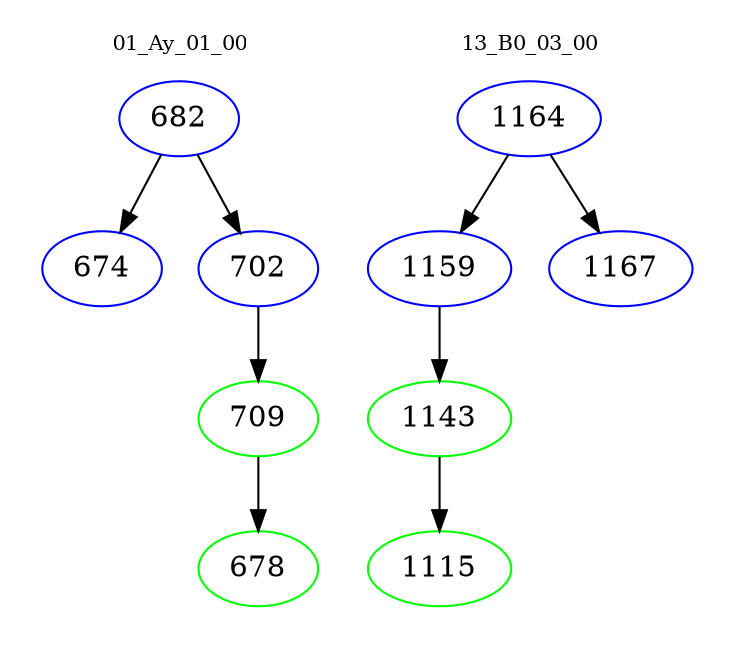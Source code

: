 digraph{
subgraph cluster_0 {
color = white
label = "01_Ay_01_00";
fontsize=10;
T0_682 [label="682", color="blue"]
T0_682 -> T0_674 [color="black"]
T0_674 [label="674", color="blue"]
T0_682 -> T0_702 [color="black"]
T0_702 [label="702", color="blue"]
T0_702 -> T0_709 [color="black"]
T0_709 [label="709", color="green"]
T0_709 -> T0_678 [color="black"]
T0_678 [label="678", color="green"]
}
subgraph cluster_1 {
color = white
label = "13_B0_03_00";
fontsize=10;
T1_1164 [label="1164", color="blue"]
T1_1164 -> T1_1159 [color="black"]
T1_1159 [label="1159", color="blue"]
T1_1159 -> T1_1143 [color="black"]
T1_1143 [label="1143", color="green"]
T1_1143 -> T1_1115 [color="black"]
T1_1115 [label="1115", color="green"]
T1_1164 -> T1_1167 [color="black"]
T1_1167 [label="1167", color="blue"]
}
}
